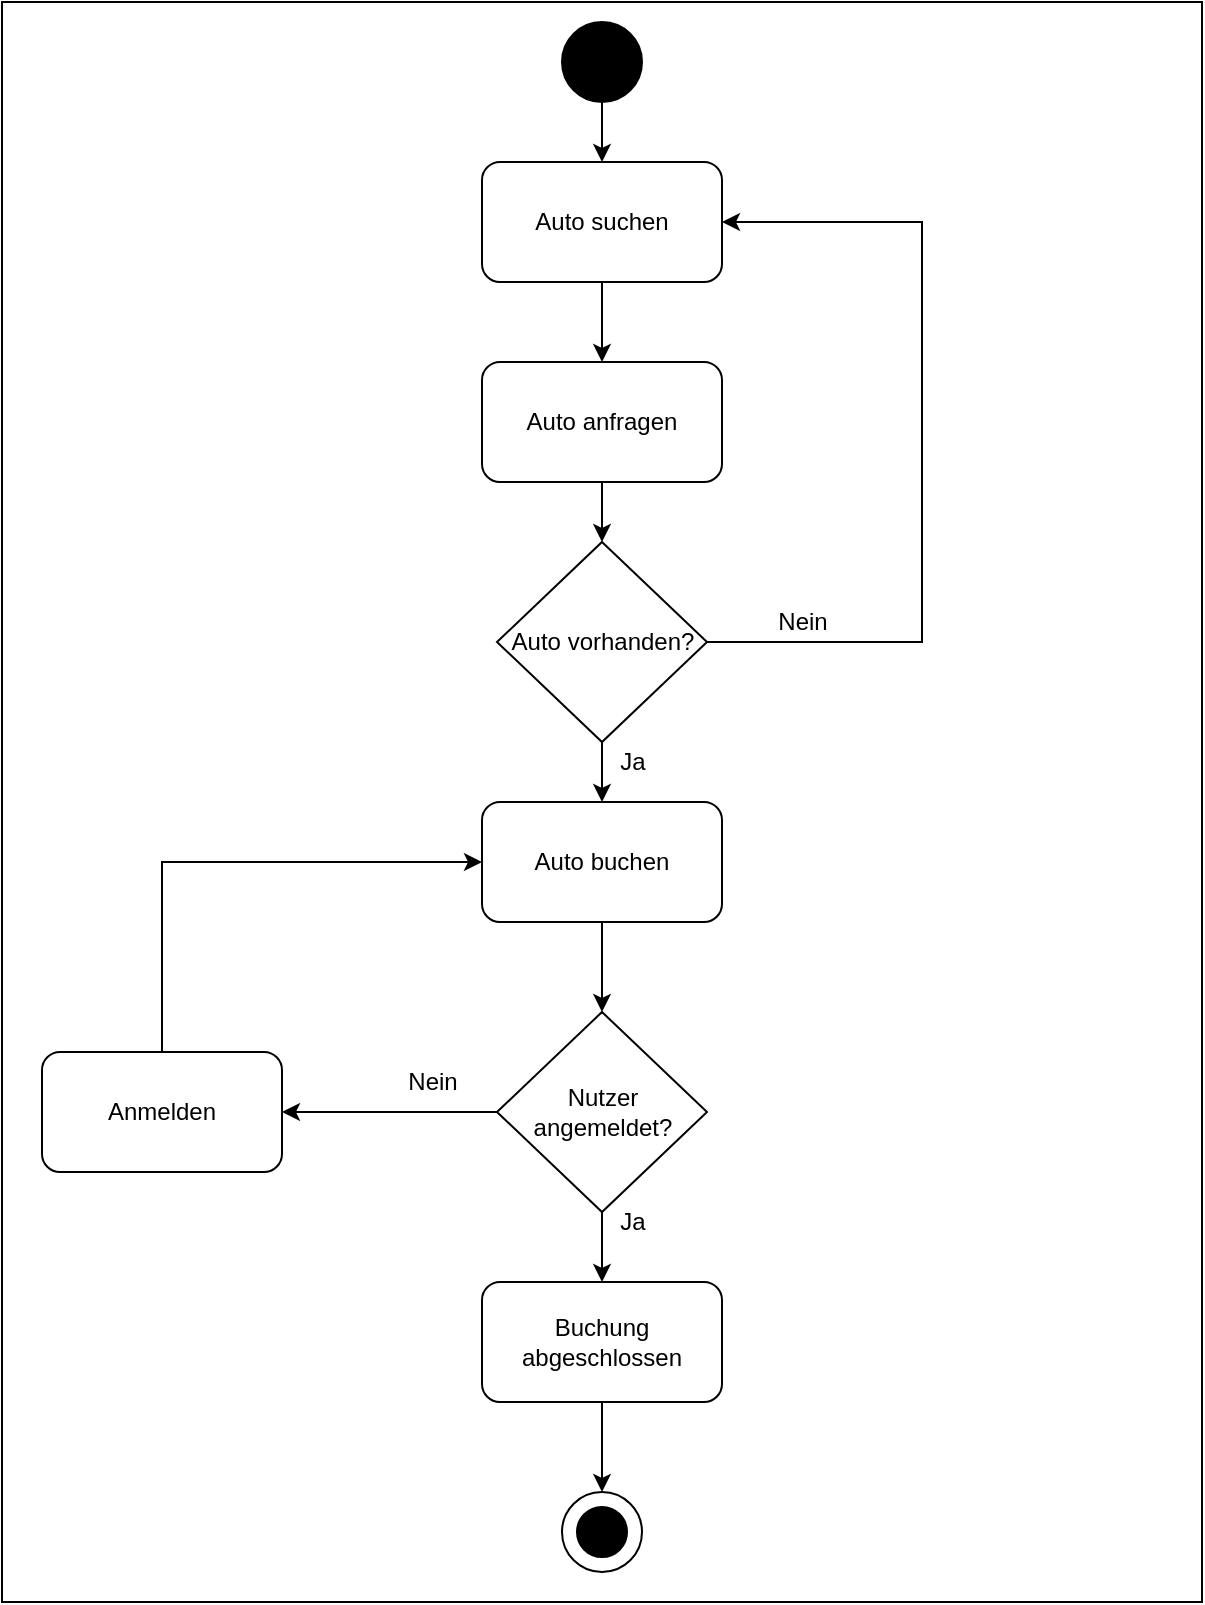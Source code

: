 <mxfile version="16.2.7" type="device"><diagram id="C5RBs43oDa-KdzZeNtuy" name="Page-1"><mxGraphModel dx="1387" dy="751" grid="1" gridSize="10" guides="1" tooltips="1" connect="1" arrows="1" fold="1" page="1" pageScale="1" pageWidth="827" pageHeight="1169" math="0" shadow="0"><root><mxCell id="WIyWlLk6GJQsqaUBKTNV-0"/><mxCell id="WIyWlLk6GJQsqaUBKTNV-1" parent="WIyWlLk6GJQsqaUBKTNV-0"/><mxCell id="eJaEVRcotnEsSo_0mX0T-1" value="" style="rounded=0;whiteSpace=wrap;html=1;fillColor=#FFFFFF;" vertex="1" parent="WIyWlLk6GJQsqaUBKTNV-1"><mxGeometry x="140" y="10" width="600" height="800" as="geometry"/></mxCell><mxCell id="eJaEVRcotnEsSo_0mX0T-0" value="" style="ellipse;whiteSpace=wrap;html=1;aspect=fixed;fillColor=#000000;" vertex="1" parent="WIyWlLk6GJQsqaUBKTNV-1"><mxGeometry x="420" y="20" width="40" height="40" as="geometry"/></mxCell><mxCell id="eJaEVRcotnEsSo_0mX0T-2" value="Auto suchen" style="rounded=1;whiteSpace=wrap;html=1;fillColor=#FFFFFF;" vertex="1" parent="WIyWlLk6GJQsqaUBKTNV-1"><mxGeometry x="380" y="90" width="120" height="60" as="geometry"/></mxCell><mxCell id="eJaEVRcotnEsSo_0mX0T-3" value="" style="endArrow=classic;html=1;rounded=0;exitX=0.5;exitY=1;exitDx=0;exitDy=0;" edge="1" parent="WIyWlLk6GJQsqaUBKTNV-1" source="eJaEVRcotnEsSo_0mX0T-0"><mxGeometry width="50" height="50" relative="1" as="geometry"><mxPoint x="390" y="310" as="sourcePoint"/><mxPoint x="440" y="90" as="targetPoint"/></mxGeometry></mxCell><mxCell id="eJaEVRcotnEsSo_0mX0T-4" value="Auto anfragen" style="rounded=1;whiteSpace=wrap;html=1;fillColor=#FFFFFF;" vertex="1" parent="WIyWlLk6GJQsqaUBKTNV-1"><mxGeometry x="380" y="190" width="120" height="60" as="geometry"/></mxCell><mxCell id="eJaEVRcotnEsSo_0mX0T-5" value="" style="endArrow=classic;html=1;rounded=0;exitX=0.5;exitY=1;exitDx=0;exitDy=0;" edge="1" parent="WIyWlLk6GJQsqaUBKTNV-1" source="eJaEVRcotnEsSo_0mX0T-2" target="eJaEVRcotnEsSo_0mX0T-4"><mxGeometry width="50" height="50" relative="1" as="geometry"><mxPoint x="390" y="310" as="sourcePoint"/><mxPoint x="440" y="170" as="targetPoint"/></mxGeometry></mxCell><mxCell id="eJaEVRcotnEsSo_0mX0T-6" value="Auto vorhanden?" style="rhombus;whiteSpace=wrap;html=1;fillColor=#FFFFFF;" vertex="1" parent="WIyWlLk6GJQsqaUBKTNV-1"><mxGeometry x="387.5" y="280" width="105" height="100" as="geometry"/></mxCell><mxCell id="eJaEVRcotnEsSo_0mX0T-7" value="" style="endArrow=classic;html=1;rounded=0;entryX=0.5;entryY=0;entryDx=0;entryDy=0;exitX=0.5;exitY=1;exitDx=0;exitDy=0;" edge="1" parent="WIyWlLk6GJQsqaUBKTNV-1" source="eJaEVRcotnEsSo_0mX0T-4" target="eJaEVRcotnEsSo_0mX0T-6"><mxGeometry width="50" height="50" relative="1" as="geometry"><mxPoint x="390" y="300" as="sourcePoint"/><mxPoint x="440" y="250" as="targetPoint"/></mxGeometry></mxCell><mxCell id="eJaEVRcotnEsSo_0mX0T-9" value="" style="endArrow=classic;html=1;rounded=0;exitX=1;exitY=0.5;exitDx=0;exitDy=0;entryX=1;entryY=0.5;entryDx=0;entryDy=0;" edge="1" parent="WIyWlLk6GJQsqaUBKTNV-1" source="eJaEVRcotnEsSo_0mX0T-6" target="eJaEVRcotnEsSo_0mX0T-2"><mxGeometry width="50" height="50" relative="1" as="geometry"><mxPoint x="390" y="300" as="sourcePoint"/><mxPoint x="440" y="250" as="targetPoint"/><Array as="points"><mxPoint x="600" y="330"/><mxPoint x="600" y="120"/></Array></mxGeometry></mxCell><mxCell id="eJaEVRcotnEsSo_0mX0T-10" value="Nein" style="text;html=1;align=center;verticalAlign=middle;resizable=0;points=[];autosize=1;strokeColor=none;fillColor=none;" vertex="1" parent="WIyWlLk6GJQsqaUBKTNV-1"><mxGeometry x="520" y="310" width="40" height="20" as="geometry"/></mxCell><mxCell id="eJaEVRcotnEsSo_0mX0T-11" value="" style="endArrow=classic;html=1;rounded=0;exitX=0.5;exitY=1;exitDx=0;exitDy=0;entryX=0.5;entryY=0;entryDx=0;entryDy=0;" edge="1" parent="WIyWlLk6GJQsqaUBKTNV-1" source="eJaEVRcotnEsSo_0mX0T-6" target="eJaEVRcotnEsSo_0mX0T-15"><mxGeometry width="50" height="50" relative="1" as="geometry"><mxPoint x="390" y="400" as="sourcePoint"/><mxPoint x="440" y="420" as="targetPoint"/></mxGeometry></mxCell><mxCell id="eJaEVRcotnEsSo_0mX0T-14" value="Ja" style="text;html=1;align=center;verticalAlign=middle;resizable=0;points=[];autosize=1;strokeColor=none;fillColor=none;" vertex="1" parent="WIyWlLk6GJQsqaUBKTNV-1"><mxGeometry x="440" y="380" width="30" height="20" as="geometry"/></mxCell><mxCell id="eJaEVRcotnEsSo_0mX0T-15" value="Auto buchen" style="rounded=1;whiteSpace=wrap;html=1;fillColor=#FFFFFF;" vertex="1" parent="WIyWlLk6GJQsqaUBKTNV-1"><mxGeometry x="380" y="410" width="120" height="60" as="geometry"/></mxCell><mxCell id="eJaEVRcotnEsSo_0mX0T-16" value="Nutzer angemeldet?" style="rhombus;whiteSpace=wrap;html=1;fillColor=#FFFFFF;" vertex="1" parent="WIyWlLk6GJQsqaUBKTNV-1"><mxGeometry x="387.5" y="515" width="105" height="100" as="geometry"/></mxCell><mxCell id="eJaEVRcotnEsSo_0mX0T-17" value="" style="endArrow=classic;html=1;rounded=0;exitX=0.5;exitY=1;exitDx=0;exitDy=0;entryX=0.5;entryY=0;entryDx=0;entryDy=0;" edge="1" parent="WIyWlLk6GJQsqaUBKTNV-1" source="eJaEVRcotnEsSo_0mX0T-15" target="eJaEVRcotnEsSo_0mX0T-16"><mxGeometry width="50" height="50" relative="1" as="geometry"><mxPoint x="390" y="400" as="sourcePoint"/><mxPoint x="440" y="350" as="targetPoint"/></mxGeometry></mxCell><mxCell id="eJaEVRcotnEsSo_0mX0T-18" value="Anmelden" style="rounded=1;whiteSpace=wrap;html=1;fillColor=#FFFFFF;" vertex="1" parent="WIyWlLk6GJQsqaUBKTNV-1"><mxGeometry x="160" y="535" width="120" height="60" as="geometry"/></mxCell><mxCell id="eJaEVRcotnEsSo_0mX0T-19" value="Buchung abgeschlossen" style="rounded=1;whiteSpace=wrap;html=1;fillColor=#FFFFFF;" vertex="1" parent="WIyWlLk6GJQsqaUBKTNV-1"><mxGeometry x="380" y="650" width="120" height="60" as="geometry"/></mxCell><mxCell id="eJaEVRcotnEsSo_0mX0T-20" value="" style="endArrow=classic;html=1;rounded=0;exitX=0.5;exitY=1;exitDx=0;exitDy=0;entryX=0.5;entryY=0;entryDx=0;entryDy=0;" edge="1" parent="WIyWlLk6GJQsqaUBKTNV-1" source="eJaEVRcotnEsSo_0mX0T-16" target="eJaEVRcotnEsSo_0mX0T-19"><mxGeometry width="50" height="50" relative="1" as="geometry"><mxPoint x="390" y="400" as="sourcePoint"/><mxPoint x="440" y="350" as="targetPoint"/></mxGeometry></mxCell><mxCell id="eJaEVRcotnEsSo_0mX0T-23" value="" style="endArrow=classic;html=1;rounded=0;exitX=0;exitY=0.5;exitDx=0;exitDy=0;entryX=1;entryY=0.5;entryDx=0;entryDy=0;" edge="1" parent="WIyWlLk6GJQsqaUBKTNV-1" source="eJaEVRcotnEsSo_0mX0T-16" target="eJaEVRcotnEsSo_0mX0T-18"><mxGeometry width="50" height="50" relative="1" as="geometry"><mxPoint x="390" y="400" as="sourcePoint"/><mxPoint x="440" y="350" as="targetPoint"/></mxGeometry></mxCell><mxCell id="eJaEVRcotnEsSo_0mX0T-24" value="Ja" style="text;html=1;align=center;verticalAlign=middle;resizable=0;points=[];autosize=1;strokeColor=none;fillColor=none;" vertex="1" parent="WIyWlLk6GJQsqaUBKTNV-1"><mxGeometry x="440" y="610" width="30" height="20" as="geometry"/></mxCell><mxCell id="eJaEVRcotnEsSo_0mX0T-25" value="Nein" style="text;html=1;align=center;verticalAlign=middle;resizable=0;points=[];autosize=1;strokeColor=none;fillColor=none;" vertex="1" parent="WIyWlLk6GJQsqaUBKTNV-1"><mxGeometry x="335" y="540" width="40" height="20" as="geometry"/></mxCell><mxCell id="eJaEVRcotnEsSo_0mX0T-26" value="" style="ellipse;whiteSpace=wrap;html=1;aspect=fixed;fillColor=#FFFFFF;" vertex="1" parent="WIyWlLk6GJQsqaUBKTNV-1"><mxGeometry x="420" y="755" width="40" height="40" as="geometry"/></mxCell><mxCell id="eJaEVRcotnEsSo_0mX0T-27" value="" style="endArrow=classic;html=1;rounded=0;exitX=0.5;exitY=1;exitDx=0;exitDy=0;entryX=0.5;entryY=0;entryDx=0;entryDy=0;" edge="1" parent="WIyWlLk6GJQsqaUBKTNV-1" source="eJaEVRcotnEsSo_0mX0T-19" target="eJaEVRcotnEsSo_0mX0T-26"><mxGeometry width="50" height="50" relative="1" as="geometry"><mxPoint x="390" y="700" as="sourcePoint"/><mxPoint x="440" y="650" as="targetPoint"/></mxGeometry></mxCell><mxCell id="eJaEVRcotnEsSo_0mX0T-28" value="" style="ellipse;whiteSpace=wrap;html=1;aspect=fixed;fillColor=#000000;" vertex="1" parent="WIyWlLk6GJQsqaUBKTNV-1"><mxGeometry x="427.5" y="762.5" width="25" height="25" as="geometry"/></mxCell><mxCell id="eJaEVRcotnEsSo_0mX0T-30" value="" style="endArrow=classic;html=1;rounded=0;exitX=0.5;exitY=0;exitDx=0;exitDy=0;entryX=0;entryY=0.5;entryDx=0;entryDy=0;" edge="1" parent="WIyWlLk6GJQsqaUBKTNV-1" source="eJaEVRcotnEsSo_0mX0T-18" target="eJaEVRcotnEsSo_0mX0T-15"><mxGeometry width="50" height="50" relative="1" as="geometry"><mxPoint x="470" y="440" as="sourcePoint"/><mxPoint x="520" y="390" as="targetPoint"/><Array as="points"><mxPoint x="220" y="440"/></Array></mxGeometry></mxCell></root></mxGraphModel></diagram></mxfile>